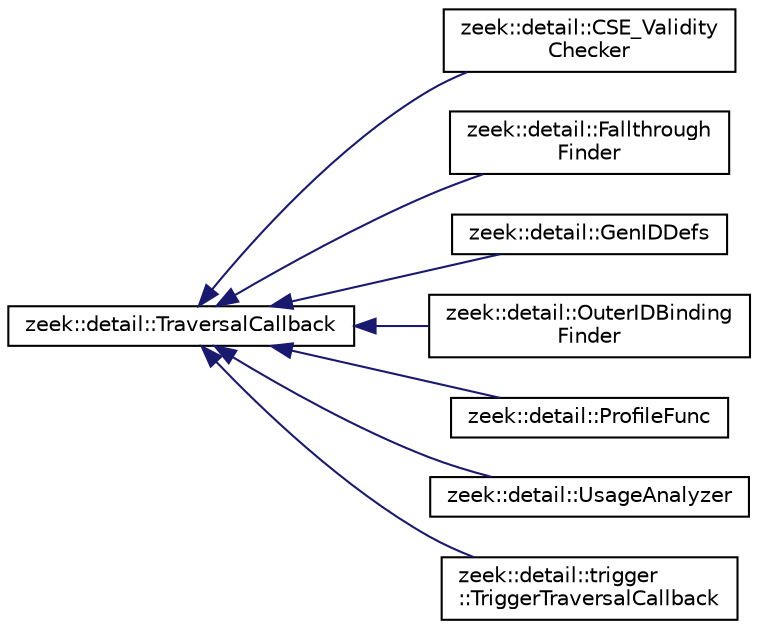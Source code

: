 digraph "Graphical Class Hierarchy"
{
 // LATEX_PDF_SIZE
  edge [fontname="Helvetica",fontsize="10",labelfontname="Helvetica",labelfontsize="10"];
  node [fontname="Helvetica",fontsize="10",shape=record];
  rankdir="LR";
  Node0 [label="zeek::detail::TraversalCallback",height=0.2,width=0.4,color="black", fillcolor="white", style="filled",URL="$de/de3/classzeek_1_1detail_1_1TraversalCallback.html",tooltip=" "];
  Node0 -> Node1 [dir="back",color="midnightblue",fontsize="10",style="solid",fontname="Helvetica"];
  Node1 [label="zeek::detail::CSE_Validity\lChecker",height=0.2,width=0.4,color="black", fillcolor="white", style="filled",URL="$d1/def/classzeek_1_1detail_1_1CSE__ValidityChecker.html",tooltip=" "];
  Node0 -> Node2 [dir="back",color="midnightblue",fontsize="10",style="solid",fontname="Helvetica"];
  Node2 [label="zeek::detail::Fallthrough\lFinder",height=0.2,width=0.4,color="black", fillcolor="white", style="filled",URL="$d0/d76/classzeek_1_1detail_1_1FallthroughFinder.html",tooltip=" "];
  Node0 -> Node3 [dir="back",color="midnightblue",fontsize="10",style="solid",fontname="Helvetica"];
  Node3 [label="zeek::detail::GenIDDefs",height=0.2,width=0.4,color="black", fillcolor="white", style="filled",URL="$d1/ddd/classzeek_1_1detail_1_1GenIDDefs.html",tooltip=" "];
  Node0 -> Node4 [dir="back",color="midnightblue",fontsize="10",style="solid",fontname="Helvetica"];
  Node4 [label="zeek::detail::OuterIDBinding\lFinder",height=0.2,width=0.4,color="black", fillcolor="white", style="filled",URL="$da/d76/classzeek_1_1detail_1_1OuterIDBindingFinder.html",tooltip=" "];
  Node0 -> Node5 [dir="back",color="midnightblue",fontsize="10",style="solid",fontname="Helvetica"];
  Node5 [label="zeek::detail::ProfileFunc",height=0.2,width=0.4,color="black", fillcolor="white", style="filled",URL="$df/d4c/classzeek_1_1detail_1_1ProfileFunc.html",tooltip=" "];
  Node0 -> Node6 [dir="back",color="midnightblue",fontsize="10",style="solid",fontname="Helvetica"];
  Node6 [label="zeek::detail::UsageAnalyzer",height=0.2,width=0.4,color="black", fillcolor="white", style="filled",URL="$d4/d77/classzeek_1_1detail_1_1UsageAnalyzer.html",tooltip=" "];
  Node0 -> Node7 [dir="back",color="midnightblue",fontsize="10",style="solid",fontname="Helvetica"];
  Node7 [label="zeek::detail::trigger\l::TriggerTraversalCallback",height=0.2,width=0.4,color="black", fillcolor="white", style="filled",URL="$db/d07/classzeek_1_1detail_1_1trigger_1_1TriggerTraversalCallback.html",tooltip=" "];
}
